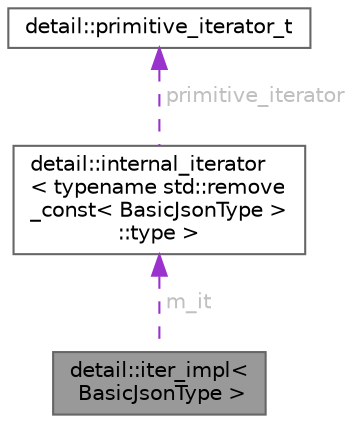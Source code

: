 digraph "detail::iter_impl&lt; BasicJsonType &gt;"
{
 // LATEX_PDF_SIZE
  bgcolor="transparent";
  edge [fontname=Helvetica,fontsize=10,labelfontname=Helvetica,labelfontsize=10];
  node [fontname=Helvetica,fontsize=10,shape=box,height=0.2,width=0.4];
  Node1 [id="Node000001",label="detail::iter_impl\<\l BasicJsonType \>",height=0.2,width=0.4,color="gray40", fillcolor="grey60", style="filled", fontcolor="black",tooltip="a template for a bidirectional iterator for the basic_json class This class implements a both iterato..."];
  Node2 -> Node1 [id="edge1_Node000001_Node000002",dir="back",color="darkorchid3",style="dashed",tooltip=" ",label=" m_it",fontcolor="grey" ];
  Node2 [id="Node000002",label="detail::internal_iterator\l\< typename std::remove\l_const\< BasicJsonType \>\l::type \>",height=0.2,width=0.4,color="gray40", fillcolor="white", style="filled",URL="$structdetail_1_1internal__iterator.html",tooltip=" "];
  Node3 -> Node2 [id="edge2_Node000002_Node000003",dir="back",color="darkorchid3",style="dashed",tooltip=" ",label=" primitive_iterator",fontcolor="grey" ];
  Node3 [id="Node000003",label="detail::primitive_iterator_t",height=0.2,width=0.4,color="gray40", fillcolor="white", style="filled",URL="$classdetail_1_1primitive__iterator__t.html",tooltip=" "];
}
